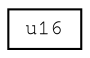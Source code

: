 digraph "Graphical Class Hierarchy"
{
 // LATEX_PDF_SIZE
  edge [fontname="FreeMono",fontsize="10",labelfontname="FreeMono",labelfontsize="10"];
  node [fontname="FreeMono",fontsize="10",shape=record];
  rankdir="LR";
  Node0 [label="u16",height=0.2,width=0.4,color="black", fillcolor="white", style="filled",URL="$classu16.html",tooltip=" "];
}
